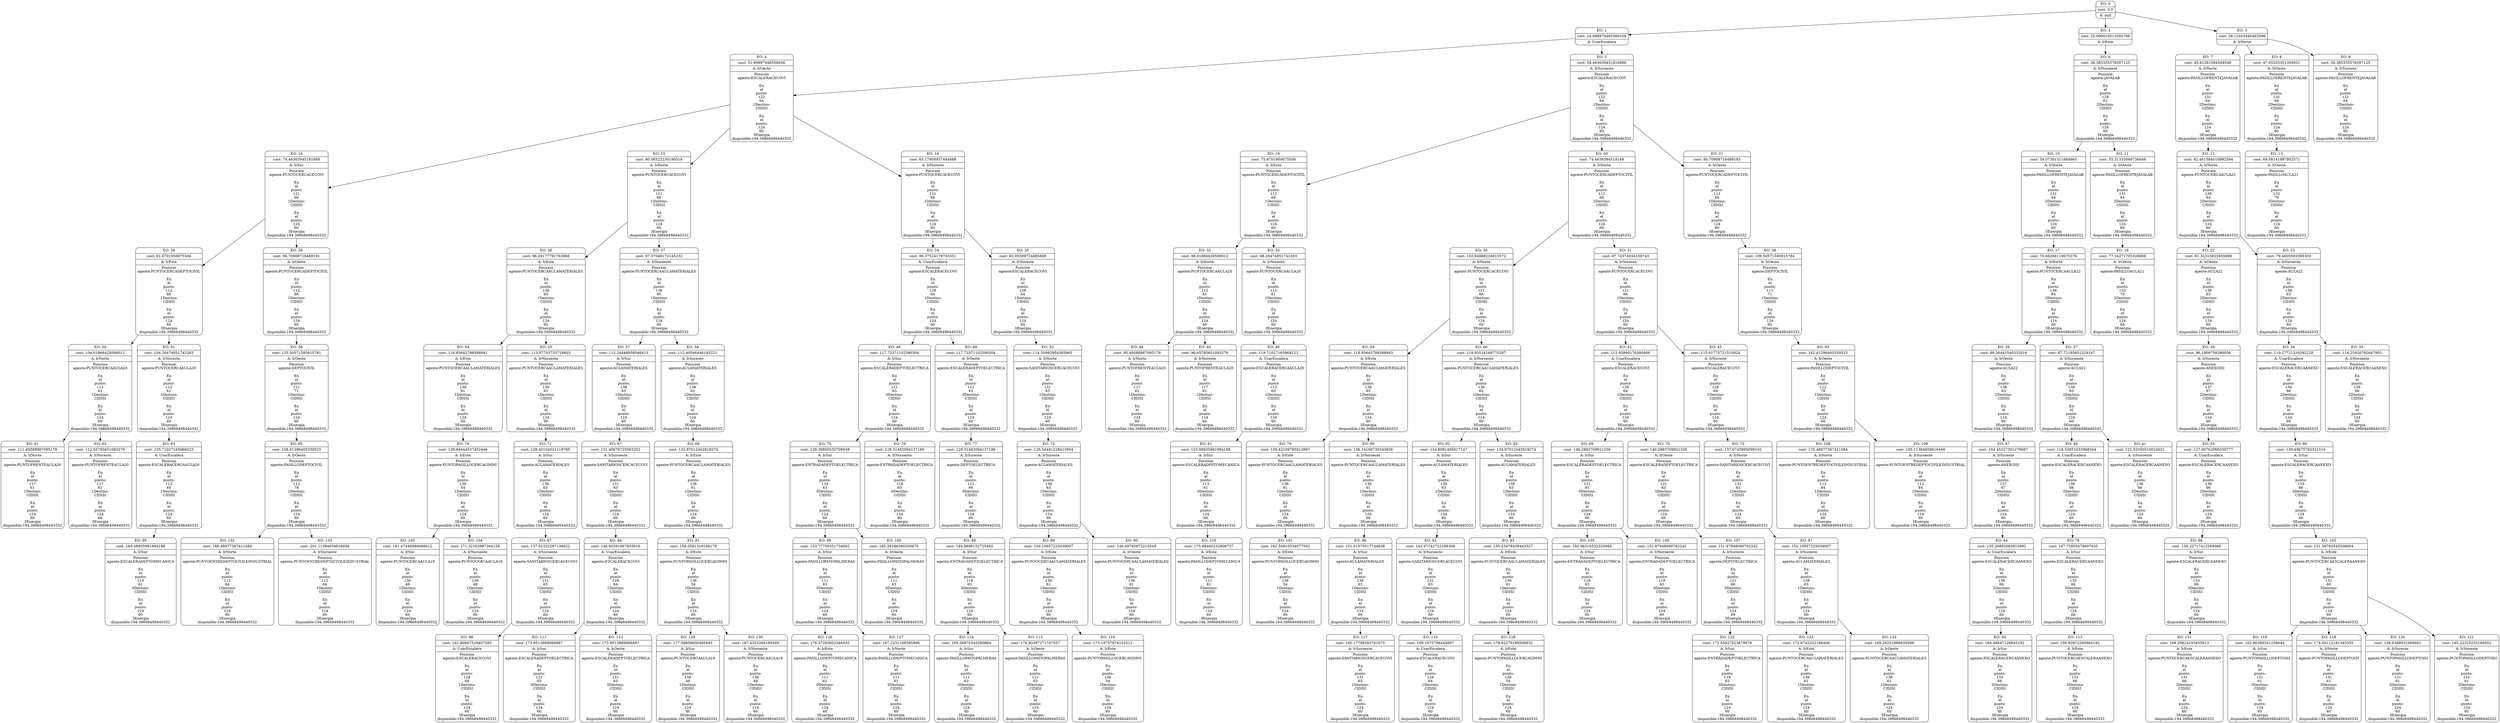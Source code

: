 digraph g {
node [shape = Mrecord];
nodo0[label="{EO: 0|cost: 0.0|A: null}"]
nodo1[label="{EO: 1|cost: 24.898979485566358|A: UsarEscalera}"]
nodo4[label="{EO: 4|cost: 51.89897948556636|A: IrOeste|Posicion\nagente:ESCALERACECOVI\n\nEn\nel\npunto:\n122\n64\n1
Destino:\nCIDISI\n\nEn\nel\npunto:\n124\n60\n3
Energia\ndisponible:194.39668498440332
}"]
nodo14[label="{EO: 14|cost: 74.46363945181689|A: IrSur|Posicion\nagente:PUNTOCERCACECOVI\n\nEn\nel\npunto:\n121\n66\n1
Destino:\nCIDISI\n\nEn\nel\npunto:\n124\n60\n3
Energia\ndisponible:194.39668498440332
}"]
nodo28[label="{EO: 28|cost: 91.6701950675506|A: IrEste|Posicion\nagente:PUNTOCERCADEPTOCIVIL\n\nEn\nel\npunto:\n112\n66\n1
Destino:\nCIDISI\n\nEn\nel\npunto:\n124\n60\n3
Energia\ndisponible:194.39668498440332
}"]
nodo50[label="{EO: 50|cost: 104.01866429590012|A: IrNorte|Posicion\nagente:PUNTOCERCAAULA20\n\nEn\nel\npunto:\n112\n61\n1
Destino:\nCIDISI\n\nEn\nel\npunto:\n124\n60\n3
Energia\ndisponible:194.39668498440332
}"]
nodo61[label="{EO: 61|cost: 111.49588987095179|A: IrNorte|Posicion\nagente:PUNTOFRENTEAULA20\n\nEn\nel\npunto:\n117\n61\n1
Destino:\nCIDISI\n\nEn\nel\npunto:\n124\n60\n3
Energia\ndisponible:194.39668498440332
}"]

nodo50 -> nodo61;
nodo62[label="{EO: 62|cost: 112.65785651083276|A: IrNoreste|Posicion\nagente:PUNTOFRENTEAULA20\n\nEn\nel\npunto:\n117\n61\n1
Destino:\nCIDISI\n\nEn\nel\npunto:\n124\n60\n3
Energia\ndisponible:194.39668498440332
}"]

nodo50 -> nodo62;

nodo28 -> nodo50;
nodo51[label="{EO: 51|cost: 104.26474851742263|A: IrNoreste|Posicion\nagente:PUNTOCERCAAULA20\n\nEn\nel\npunto:\n112\n61\n1
Destino:\nCIDISI\n\nEn\nel\npunto:\n124\n60\n3
Energia\ndisponible:194.39668498440332
}"]
nodo63[label="{EO: 63|cost: 135.71027165968223|A: UsarEscalera|Posicion\nagente:ESCALERACERCAAULA20\n\nEn\nel\npunto:\n113\n60\n1
Destino:\nCIDISI\n\nEn\nel\npunto:\n124\n60\n3
Energia\ndisponible:194.39668498440332
}"]
nodo95[label="{EO: 95|cost: 169.08935981994188|A: IrSur|Posicion\nagente:ESCALERADEPTOMECANICA\n\nEn\nel\npunto:\n113\n61\n0
Destino:\nCIDISI\n\nEn\nel\npunto:\n124\n60\n3
Energia\ndisponible:194.39668498440332
}"]

nodo63 -> nodo95;

nodo51 -> nodo63;

nodo28 -> nodo51;

nodo14 -> nodo28;
nodo29[label="{EO: 29|cost: 96.70908716489191|A: IrOeste|Posicion\nagente:PUNTOCERCADEPTOCIVIL\n\nEn\nel\npunto:\n112\n66\n1
Destino:\nCIDISI\n\nEn\nel\npunto:\n124\n60\n3
Energia\ndisponible:194.39668498440332
}"]
nodo56[label="{EO: 56|cost: 125.50571595915781|A: IrOeste|Posicion\nagente:DEPTOCIVIL\n\nEn\nel\npunto:\n111\n71\n1
Destino:\nCIDISI\n\nEn\nel\npunto:\n124\n60\n3
Energia\ndisponible:194.39668498440332
}"]
nodo85[label="{EO: 85|cost: 158.41296405330525|A: IrOeste|Posicion\nagente:PASILLODEPTOCIVIL\n\nEn\nel\npunto:\n112\n78\n1
Destino:\nCIDISI\n\nEn\nel\npunto:\n124\n60\n3
Energia\ndisponible:194.39668498440332
}"]
nodo132[label="{EO: 132|cost: 186.48977367411584|A: IrNorte|Posicion\nagente:PUNTOENTREDEPTOCIVILEINDUSTRIAL\n\nEn\nel\npunto:\n112\n84\n1
Destino:\nCIDISI\n\nEn\nel\npunto:\n124\n60\n3
Energia\ndisponible:194.39668498440332
}"]

nodo85 -> nodo132;
nodo133[label="{EO: 133|cost: 201.11384659616456|A: IrSuroeste|Posicion\nagente:PUNTOENTREDEPTOCIVILEINDUSTRIAL\n\nEn\nel\npunto:\n112\n84\n1
Destino:\nCIDISI\n\nEn\nel\npunto:\n124\n60\n3
Energia\ndisponible:194.39668498440332
}"]

nodo85 -> nodo133;

nodo56 -> nodo85;

nodo29 -> nodo56;

nodo14 -> nodo29;

nodo4 -> nodo14;
nodo15[label="{EO: 15|cost: 80.08522230190518|A: IrNorte|Posicion\nagente:PUNTOCERCACECOVI\n\nEn\nel\npunto:\n121\n66\n1
Destino:\nCIDISI\n\nEn\nel\npunto:\n124\n60\n3
Energia\ndisponible:194.39668498440332
}"]
nodo36[label="{EO: 36|cost: 96.29177791763888|A: IrEste|Posicion\nagente:PUNTOCERCAAULAMATERIALES\n\nEn\nel\npunto:\n136\n65\n1
Destino:\nCIDISI\n\nEn\nel\npunto:\n124\n60\n3
Energia\ndisponible:194.39668498440332
}"]
nodo54[label="{EO: 54|cost: 116.85643788388941|A: IrEste|Posicion\nagente:PUNTOCERCAAULAMATERIALES\n\nEn\nel\npunto:\n136\n61\n1
Destino:\nCIDISI\n\nEn\nel\npunto:\n124\n60\n3
Energia\ndisponible:194.39668498440332
}"]
nodo74[label="{EO: 74|cost: 139.94444537452446|A: IrEste|Posicion\nagente:PUNTOPASILLOCERCAGIMNI\n\nEn\nel\npunto:\n136\n54\n1
Destino:\nCIDISI\n\nEn\nel\npunto:\n124\n60\n3
Energia\ndisponible:194.39668498440332
}"]
nodo103[label="{EO: 103|cost: 161.47440946066612|A: IrSur|Posicion\nagente:PUNTOCERCAAULA19\n\nEn\nel\npunto:\n136\n48\n1
Destino:\nCIDISI\n\nEn\nel\npunto:\n124\n60\n3
Energia\ndisponible:194.39668498440332
}"]

nodo74 -> nodo103;
nodo104[label="{EO: 104|cost: 171.32163987264158|A: IrNoroeste|Posicion\nagente:PUNTOCERCAAULA19\n\nEn\nel\npunto:\n136\n48\n1
Destino:\nCIDISI\n\nEn\nel\npunto:\n124\n60\n3
Energia\ndisponible:194.39668498440332
}"]

nodo74 -> nodo104;

nodo54 -> nodo74;

nodo36 -> nodo54;
nodo55[label="{EO: 55|cost: 113.57703733718603|A: IrNoroeste|Posicion\nagente:PUNTOCERCAAULAMATERIALES\n\nEn\nel\npunto:\n136\n61\n1
Destino:\nCIDISI\n\nEn\nel\npunto:\n124\n60\n3
Energia\ndisponible:194.39668498440332
}"]
nodo71[label="{EO: 71|cost: 128.45104521119785|A: IrSur|Posicion\nagente:AULAMATERIALES\n\nEn\nel\npunto:\n138\n63\n1
Destino:\nCIDISI\n\nEn\nel\npunto:\n124\n60\n3
Energia\ndisponible:194.39668498440332
}"]
nodo87[label="{EO: 87|cost: 137.61332287136622|A: IrSuroeste|Posicion\nagente:SANITARIOSCERCACECOVI\n\nEn\nel\npunto:\n131\n63\n1
Destino:\nCIDISI\n\nEn\nel\npunto:\n124\n60\n3
Energia\ndisponible:194.39668498440332
}"]
nodo98[label="{EO: 98|cost: 162.80947529407285|A: UsarEscalera|Posicion\nagente:ESCALERACECOVI\n\nEn\nel\npunto:\n128\n64\n1
Destino:\nCIDISI\n\nEn\nel\npunto:\n124\n60\n3
Energia\ndisponible:194.39668498440332
}"]

nodo87 -> nodo98;

nodo71 -> nodo87;

nodo55 -> nodo71;

nodo36 -> nodo55;

nodo15 -> nodo36;
nodo37[label="{EO: 37|cost: 97.37048172145232|A: IrNoroeste|Posicion\nagente:PUNTOCERCAAULAMATERIALES\n\nEn\nel\npunto:\n136\n65\n1
Destino:\nCIDISI\n\nEn\nel\npunto:\n124\n60\n3
Energia\ndisponible:194.39668498440332
}"]
nodo57[label="{EO: 57|cost: 112.24448959546413|A: IrSur|Posicion\nagente:AULAMATERIALES\n\nEn\nel\npunto:\n138\n63\n1
Destino:\nCIDISI\n\nEn\nel\npunto:\n124\n60\n3
Energia\ndisponible:194.39668498440332
}"]
nodo67[label="{EO: 67|cost: 121.40676725563252|A: IrSuroeste|Posicion\nagente:SANITARIOSCERCACECOVI\n\nEn\nel\npunto:\n131\n63\n1
Destino:\nCIDISI\n\nEn\nel\npunto:\n124\n60\n3
Energia\ndisponible:194.39668498440332
}"]
nodo84[label="{EO: 84|cost: 146.60291967833916|A: UsarEscalera|Posicion\nagente:ESCALERACECOVI\n\nEn\nel\npunto:\n128\n64\n1
Destino:\nCIDISI\n\nEn\nel\npunto:\n124\n60\n3
Energia\ndisponible:194.39668498440332
}"]
nodo111[label="{EO: 111|cost: 173.9513889066887|A: IrSur|Posicion\nagente:ESCALERADEPTOELECTRICA\n\nEn\nel\npunto:\n121\n63\n0
Destino:\nCIDISI\n\nEn\nel\npunto:\n124\n60\n3
Energia\ndisponible:194.39668498440332
}"]

nodo84 -> nodo111;
nodo112[label="{EO: 112|cost: 173.9513889066887|A: IrOeste|Posicion\nagente:ESCALERADEPTOELECTRICA\n\nEn\nel\npunto:\n121\n63\n0
Destino:\nCIDISI\n\nEn\nel\npunto:\n124\n60\n3
Energia\ndisponible:194.39668498440332
}"]

nodo84 -> nodo112;

nodo67 -> nodo84;

nodo57 -> nodo67;

nodo37 -> nodo57;
nodo58[label="{EO: 58|cost: 112.40546446193221|A: IrSureste|Posicion\nagente:AULAMATERIALES\n\nEn\nel\npunto:\n138\n63\n1
Destino:\nCIDISI\n\nEn\nel\npunto:\n124\n60\n3
Energia\ndisponible:194.39668498440332
}"]
nodo68[label="{EO: 68|cost: 132.97012442818274|A: IrEste|Posicion\nagente:PUNTOCERCAAULAMATERIALES\n\nEn\nel\npunto:\n136\n61\n1
Destino:\nCIDISI\n\nEn\nel\npunto:\n124\n60\n3
Energia\ndisponible:194.39668498440332
}"]
nodo91[label="{EO: 91|cost: 156.0581319188178|A: IrEste|Posicion\nagente:PUNTOPASILLOCERCAGIMNI\n\nEn\nel\npunto:\n136\n54\n1
Destino:\nCIDISI\n\nEn\nel\npunto:\n124\n60\n3
Energia\ndisponible:194.39668498440332
}"]
nodo129[label="{EO: 129|cost: 177.58809600495945|A: IrSur|Posicion\nagente:PUNTOCERCAAULA19\n\nEn\nel\npunto:\n136\n48\n1
Destino:\nCIDISI\n\nEn\nel\npunto:\n124\n60\n3
Energia\ndisponible:194.39668498440332
}"]

nodo91 -> nodo129;
nodo130[label="{EO: 130|cost: 187.4353264169349|A: IrNoroeste|Posicion\nagente:PUNTOCERCAAULA19\n\nEn\nel\npunto:\n136\n48\n1
Destino:\nCIDISI\n\nEn\nel\npunto:\n124\n60\n3
Energia\ndisponible:194.39668498440332
}"]

nodo91 -> nodo130;

nodo68 -> nodo91;

nodo58 -> nodo68;

nodo37 -> nodo58;

nodo15 -> nodo37;

nodo4 -> nodo15;
nodo16[label="{EO: 16|cost: 65.17908937484688|A: IrNoreste|Posicion\nagente:PUNTOCERCACECOVI\n\nEn\nel\npunto:\n121\n66\n1
Destino:\nCIDISI\n\nEn\nel\npunto:\n124\n60\n3
Energia\ndisponible:194.39668498440332
}"]
nodo24[label="{EO: 24|cost: 90.37524179755351|A: UsarEscalera|Posicion\nagente:ESCALERACECOVI\n\nEn\nel\npunto:\n128\n64\n1
Destino:\nCIDISI\n\nEn\nel\npunto:\n124\n60\n3
Energia\ndisponible:194.39668498440332
}"]
nodo48[label="{EO: 48|cost: 117.72371102590304|A: IrSur|Posicion\nagente:ESCALERADEPTOELECTRICA\n\nEn\nel\npunto:\n121\n63\n0
Destino:\nCIDISI\n\nEn\nel\npunto:\n124\n60\n3
Energia\ndisponible:194.39668498440332
}"]
nodo75[label="{EO: 75|cost: 138.39850535708038|A: IrSur|Posicion\nagente:ENTRADADEPTOELECTRICA\n\nEn\nel\npunto:\n118\n63\n0
Destino:\nCIDISI\n\nEn\nel\npunto:\n124\n60\n3
Energia\ndisponible:194.39668498440332
}"]
nodo99[label="{EO: 99|cost: 153.77759351734002|A: IrSur|Posicion\nagente:PASILLOPATIOPALMERAS\n\nEn\nel\npunto:\n111\n63\n0
Destino:\nCIDISI\n\nEn\nel\npunto:\n124\n60\n3
Energia\ndisponible:194.39668498440332
}"]
nodo126[label="{EO: 126|cost: 176.37283602546552|A: IrEste|Posicion\nagente:PASILLODEPTOMECANICA\n\nEn\nel\npunto:\n111\n61\n0
Destino:\nCIDISI\n\nEn\nel\npunto:\n124\n60\n3
Energia\ndisponible:194.39668498440332
}"]

nodo99 -> nodo126;
nodo127[label="{EO: 127|cost: 167.2231166595996|A: IrNorte|Posicion\nagente:PASILLODEPTOMECANICA\n\nEn\nel\npunto:\n111\n61\n0
Destino:\nCIDISI\n\nEn\nel\npunto:\n124\n60\n3
Energia\ndisponible:194.39668498440332
}"]

nodo99 -> nodo127;

nodo75 -> nodo99;
nodo100[label="{EO: 100|cost: 165.34286380200675|A: IrOeste|Posicion\nagente:PASILLOPATIOPALMERAS\n\nEn\nel\npunto:\n111\n63\n0
Destino:\nCIDISI\n\nEn\nel\npunto:\n124\n60\n3
Energia\ndisponible:194.39668498440332
}"]

nodo75 -> nodo100;

nodo48 -> nodo75;
nodo76[label="{EO: 76|cost: 129.31482094137186|A: IrNoroeste|Posicion\nagente:ENTRADADEPTOELECTRICA\n\nEn\nel\npunto:\n118\n63\n0
Destino:\nCIDISI\n\nEn\nel\npunto:\n124\n60\n3
Energia\ndisponible:194.39668498440332
}"]

nodo48 -> nodo76;

nodo24 -> nodo48;
nodo49[label="{EO: 49|cost: 117.72371102590304|A: IrOeste|Posicion\nagente:ESCALERADEPTOELECTRICA\n\nEn\nel\npunto:\n121\n63\n0
Destino:\nCIDISI\n\nEn\nel\npunto:\n124\n60\n3
Energia\ndisponible:194.39668498440332
}"]
nodo77[label="{EO: 77|cost: 129.31482094137186|A: IrSureste|Posicion\nagente:DEPTOELECTRICA\n\nEn\nel\npunto:\n121\n66\n0
Destino:\nCIDISI\n\nEn\nel\npunto:\n124\n60\n3
Energia\ndisponible:194.39668498440332
}"]
nodo88[label="{EO: 88|cost: 149.9896152725492|A: IrSur|Posicion\nagente:ENTRADADEPTOELECTRICA\n\nEn\nel\npunto:\n118\n63\n0
Destino:\nCIDISI\n\nEn\nel\npunto:\n124\n60\n3
Energia\ndisponible:194.39668498440332
}"]
nodo114[label="{EO: 114|cost: 165.36870343280884|A: IrSur|Posicion\nagente:PASILLOPATIOPALMERAS\n\nEn\nel\npunto:\n111\n63\n0
Destino:\nCIDISI\n\nEn\nel\npunto:\n124\n60\n3
Energia\ndisponible:194.39668498440332
}"]

nodo88 -> nodo114;
nodo115[label="{EO: 115|cost: 176.93397371747557|A: IrOeste|Posicion\nagente:PASILLOPATIOPALMERAS\n\nEn\nel\npunto:\n111\n63\n0
Destino:\nCIDISI\n\nEn\nel\npunto:\n124\n60\n3
Energia\ndisponible:194.39668498440332
}"]

nodo88 -> nodo115;

nodo77 -> nodo88;

nodo49 -> nodo77;

nodo24 -> nodo49;

nodo16 -> nodo24;
nodo25[label="{EO: 25|cost: 93.05309724885869|A: IrNoreste|Posicion\nagente:ESCALERACECOVI\n\nEn\nel\npunto:\n128\n64\n1
Destino:\nCIDISI\n\nEn\nel\npunto:\n124\n60\n3
Energia\ndisponible:194.39668498440332
}"]
nodo52[label="{EO: 52|cost: 114.50992954365965|A: IrNorte|Posicion\nagente:SANITARIOSCERCACECOVI\n\nEn\nel\npunto:\n131\n63\n1
Destino:\nCIDISI\n\nEn\nel\npunto:\n124\n60\n3
Energia\ndisponible:194.39668498440332
}"]
nodo72[label="{EO: 72|cost: 129.54491228413954|A: IrSureste|Posicion\nagente:AULAMATERIALES\n\nEn\nel\npunto:\n138\n63\n1
Destino:\nCIDISI\n\nEn\nel\npunto:\n124\n60\n3
Energia\ndisponible:194.39668498440332
}"]
nodo89[label="{EO: 89|cost: 150.10957225039007|A: IrEste|Posicion\nagente:PUNTOCERCAAULAMATERIALES\n\nEn\nel\npunto:\n136\n61\n1
Destino:\nCIDISI\n\nEn\nel\npunto:\n124\n60\n3
Energia\ndisponible:194.39668498440332
}"]
nodo116[label="{EO: 116|cost: 173.19757974102512|A: IrEste|Posicion\nagente:PUNTOPASILLOCERCAGIMNI\n\nEn\nel\npunto:\n136\n54\n1
Destino:\nCIDISI\n\nEn\nel\npunto:\n124\n60\n3
Energia\ndisponible:194.39668498440332
}"]

nodo89 -> nodo116;

nodo72 -> nodo89;
nodo90[label="{EO: 90|cost: 146.69785872210545|A: IrOeste|Posicion\nagente:PUNTOCERCAAULAMATERIALES\n\nEn\nel\npunto:\n136\n61\n1
Destino:\nCIDISI\n\nEn\nel\npunto:\n124\n60\n3
Energia\ndisponible:194.39668498440332
}"]

nodo72 -> nodo90;

nodo52 -> nodo72;

nodo25 -> nodo52;

nodo16 -> nodo25;

nodo4 -> nodo16;

nodo1 -> nodo4;
nodo5[label="{EO: 5|cost: 58.463639451816896|A: IrSuroeste|Posicion\nagente:ESCALERACECOVI\n\nEn\nel\npunto:\n122\n64\n1
Destino:\nCIDISI\n\nEn\nel\npunto:\n124\n60\n3
Energia\ndisponible:194.39668498440332
}"]
nodo19[label="{EO: 19|cost: 75.6701950675506|A: IrEste|Posicion\nagente:PUNTOCERCADEPTOCIVIL\n\nEn\nel\npunto:\n112\n66\n1
Destino:\nCIDISI\n\nEn\nel\npunto:\n124\n60\n3
Energia\ndisponible:194.39668498440332
}"]
nodo32[label="{EO: 32|cost: 88.01866429590012|A: IrNorte|Posicion\nagente:PUNTOCERCAAULA20\n\nEn\nel\npunto:\n112\n61\n1
Destino:\nCIDISI\n\nEn\nel\npunto:\n124\n60\n3
Energia\ndisponible:194.39668498440332
}"]
nodo44[label="{EO: 44|cost: 95.49588987095179|A: IrNorte|Posicion\nagente:PUNTOFRENTEAULA20\n\nEn\nel\npunto:\n117\n61\n1
Destino:\nCIDISI\n\nEn\nel\npunto:\n124\n60\n3
Energia\ndisponible:194.39668498440332
}"]

nodo32 -> nodo44;
nodo45[label="{EO: 45|cost: 96.65785651083276|A: IrNoreste|Posicion\nagente:PUNTOFRENTEAULA20\n\nEn\nel\npunto:\n117\n61\n1
Destino:\nCIDISI\n\nEn\nel\npunto:\n124\n60\n3
Energia\ndisponible:194.39668498440332
}"]

nodo32 -> nodo45;

nodo19 -> nodo32;
nodo33[label="{EO: 33|cost: 88.26474851742263|A: IrNoreste|Posicion\nagente:PUNTOCERCAAULA20\n\nEn\nel\npunto:\n112\n61\n1
Destino:\nCIDISI\n\nEn\nel\npunto:\n124\n60\n3
Energia\ndisponible:194.39668498440332
}"]
nodo46[label="{EO: 46|cost: 119.71027165968223|A: UsarEscalera|Posicion\nagente:ESCALERACERCAAULA20\n\nEn\nel\npunto:\n113\n60\n1
Destino:\nCIDISI\n\nEn\nel\npunto:\n124\n60\n3
Energia\ndisponible:194.39668498440332
}"]
nodo81[label="{EO: 81|cost: 153.08935981994188|A: IrSur|Posicion\nagente:ESCALERADEPTOMECANICA\n\nEn\nel\npunto:\n113\n61\n0
Destino:\nCIDISI\n\nEn\nel\npunto:\n124\n60\n3
Energia\ndisponible:194.39668498440332
}"]
nodo125[label="{EO: 125|cost: 175.68460232806737|A: IrEste|Posicion\nagente:PASILLODEPTOMECANICA\n\nEn\nel\npunto:\n111\n61\n0
Destino:\nCIDISI\n\nEn\nel\npunto:\n124\n60\n3
Energia\ndisponible:194.39668498440332
}"]

nodo81 -> nodo125;

nodo46 -> nodo81;

nodo33 -> nodo46;

nodo19 -> nodo33;

nodo5 -> nodo19;
nodo20[label="{EO: 20|cost: 74.4636394518169|A: IrNorte|Posicion\nagente:PUNTOCERCADEPTOCIVIL\n\nEn\nel\npunto:\n112\n66\n1
Destino:\nCIDISI\n\nEn\nel\npunto:\n124\n60\n3
Energia\ndisponible:194.39668498440332
}"]
nodo30[label="{EO: 30|cost: 102.64988226815572|A: IrNorte|Posicion\nagente:PUNTOCERCACECOVI\n\nEn\nel\npunto:\n121\n66\n1
Destino:\nCIDISI\n\nEn\nel\npunto:\n124\n60\n3
Energia\ndisponible:194.39668498440332
}"]
nodo59[label="{EO: 59|cost: 118.85643788388943|A: IrEste|Posicion\nagente:PUNTOCERCAAULAMATERIALES\n\nEn\nel\npunto:\n136\n65\n1
Destino:\nCIDISI\n\nEn\nel\npunto:\n124\n60\n3
Energia\ndisponible:194.39668498440332
}"]
nodo79[label="{EO: 79|cost: 139.42109785013997|A: IrEste|Posicion\nagente:PUNTOCERCAAULAMATERIALES\n\nEn\nel\npunto:\n136\n61\n1
Destino:\nCIDISI\n\nEn\nel\npunto:\n124\n60\n3
Energia\ndisponible:194.39668498440332
}"]
nodo101[label="{EO: 101|cost: 162.50910534077502|A: IrEste|Posicion\nagente:PUNTOPASILLOCERCAGIMNI\n\nEn\nel\npunto:\n136\n54\n1
Destino:\nCIDISI\n\nEn\nel\npunto:\n124\n60\n3
Energia\ndisponible:194.39668498440332
}"]

nodo79 -> nodo101;

nodo59 -> nodo79;
nodo80[label="{EO: 80|cost: 136.14169730343656|A: IrNoroeste|Posicion\nagente:PUNTOCERCAAULAMATERIALES\n\nEn\nel\npunto:\n136\n61\n1
Destino:\nCIDISI\n\nEn\nel\npunto:\n124\n60\n3
Energia\ndisponible:194.39668498440332
}"]
nodo96[label="{EO: 96|cost: 151.01570517744838|A: IrSur|Posicion\nagente:AULAMATERIALES\n\nEn\nel\npunto:\n138\n63\n1
Destino:\nCIDISI\n\nEn\nel\npunto:\n124\n60\n3
Energia\ndisponible:194.39668498440332
}"]
nodo117[label="{EO: 117|cost: 160.17798283761675|A: IrSuroeste|Posicion\nagente:SANITARIOSCERCACECOVI\n\nEn\nel\npunto:\n131\n63\n1
Destino:\nCIDISI\n\nEn\nel\npunto:\n124\n60\n3
Energia\ndisponible:194.39668498440332
}"]

nodo96 -> nodo117;

nodo80 -> nodo96;

nodo59 -> nodo80;

nodo30 -> nodo59;
nodo60[label="{EO: 60|cost: 119.93514168770287|A: IrNoroeste|Posicion\nagente:PUNTOCERCAAULAMATERIALES\n\nEn\nel\npunto:\n136\n65\n1
Destino:\nCIDISI\n\nEn\nel\npunto:\n124\n60\n3
Energia\ndisponible:194.39668498440332
}"]
nodo82[label="{EO: 82|cost: 134.8091495617147|A: IrSur|Posicion\nagente:AULAMATERIALES\n\nEn\nel\npunto:\n138\n63\n1
Destino:\nCIDISI\n\nEn\nel\npunto:\n124\n60\n3
Energia\ndisponible:194.39668498440332
}"]
nodo92[label="{EO: 92|cost: 143.97142722188306|A: IrSuroeste|Posicion\nagente:SANITARIOSCERCACECOVI\n\nEn\nel\npunto:\n131\n63\n1
Destino:\nCIDISI\n\nEn\nel\npunto:\n124\n60\n3
Energia\ndisponible:194.39668498440332
}"]
nodo110[label="{EO: 110|cost: 169.1675796445897|A: UsarEscalera|Posicion\nagente:ESCALERACECOVI\n\nEn\nel\npunto:\n128\n64\n1
Destino:\nCIDISI\n\nEn\nel\npunto:\n124\n60\n3
Energia\ndisponible:194.39668498440332
}"]

nodo92 -> nodo110;

nodo82 -> nodo92;

nodo60 -> nodo82;
nodo83[label="{EO: 83|cost: 134.97012442818274|A: IrSureste|Posicion\nagente:AULAMATERIALES\n\nEn\nel\npunto:\n138\n63\n1
Destino:\nCIDISI\n\nEn\nel\npunto:\n124\n60\n3
Energia\ndisponible:194.39668498440332
}"]
nodo93[label="{EO: 93|cost: 155.53478439443327|A: IrEste|Posicion\nagente:PUNTOCERCAAULAMATERIALES\n\nEn\nel\npunto:\n136\n61\n1
Destino:\nCIDISI\n\nEn\nel\npunto:\n124\n60\n3
Energia\ndisponible:194.39668498440332
}"]
nodo128[label="{EO: 128|cost: 178.62279188506832|A: IrEste|Posicion\nagente:PUNTOPASILLOCERCAGIMNI\n\nEn\nel\npunto:\n136\n54\n1
Destino:\nCIDISI\n\nEn\nel\npunto:\n124\n60\n3
Energia\ndisponible:194.39668498440332
}"]

nodo93 -> nodo128;

nodo83 -> nodo93;

nodo60 -> nodo83;

nodo30 -> nodo60;

nodo20 -> nodo30;
nodo31[label="{EO: 31|cost: 87.74374934109743|A: IrNoreste|Posicion\nagente:PUNTOCERCACECOVI\n\nEn\nel\npunto:\n121\n66\n1
Destino:\nCIDISI\n\nEn\nel\npunto:\n124\n60\n3
Energia\ndisponible:194.39668498440332
}"]
nodo42[label="{EO: 42|cost: 112.93990176380406|A: UsarEscalera|Posicion\nagente:ESCALERACECOVI\n\nEn\nel\npunto:\n128\n64\n1
Destino:\nCIDISI\n\nEn\nel\npunto:\n124\n60\n3
Energia\ndisponible:194.39668498440332
}"]
nodo69[label="{EO: 69|cost: 140.2883709921536|A: IrSur|Posicion\nagente:ESCALERADEPTOELECTRICA\n\nEn\nel\npunto:\n121\n63\n0
Destino:\nCIDISI\n\nEn\nel\npunto:\n124\n60\n3
Energia\ndisponible:194.39668498440332
}"]
nodo105[label="{EO: 105|cost: 160.96316532333094|A: IrSur|Posicion\nagente:ENTRADADEPTOELECTRICA\n\nEn\nel\npunto:\n118\n63\n0
Destino:\nCIDISI\n\nEn\nel\npunto:\n124\n60\n3
Energia\ndisponible:194.39668498440332
}"]

nodo69 -> nodo105;
nodo106[label="{EO: 106|cost: 151.87948090762242|A: IrNoroeste|Posicion\nagente:ENTRADADEPTOELECTRICA\n\nEn\nel\npunto:\n118\n63\n0
Destino:\nCIDISI\n\nEn\nel\npunto:\n124\n60\n3
Energia\ndisponible:194.39668498440332
}"]

nodo69 -> nodo106;

nodo42 -> nodo69;
nodo70[label="{EO: 70|cost: 140.2883709921536|A: IrOeste|Posicion\nagente:ESCALERADEPTOELECTRICA\n\nEn\nel\npunto:\n121\n63\n0
Destino:\nCIDISI\n\nEn\nel\npunto:\n124\n60\n3
Energia\ndisponible:194.39668498440332
}"]
nodo107[label="{EO: 107|cost: 151.87948090762242|A: IrSureste|Posicion\nagente:DEPTOELECTRICA\n\nEn\nel\npunto:\n121\n66\n0
Destino:\nCIDISI\n\nEn\nel\npunto:\n124\n60\n3
Energia\ndisponible:194.39668498440332
}"]
nodo122[label="{EO: 122|cost: 172.55427523879976|A: IrSur|Posicion\nagente:ENTRADADEPTOELECTRICA\n\nEn\nel\npunto:\n118\n63\n0
Destino:\nCIDISI\n\nEn\nel\npunto:\n124\n60\n3
Energia\ndisponible:194.39668498440332
}"]

nodo107 -> nodo122;

nodo70 -> nodo107;

nodo42 -> nodo70;

nodo31 -> nodo42;
nodo43[label="{EO: 43|cost: 115.61775721510924|A: IrNoreste|Posicion\nagente:ESCALERACECOVI\n\nEn\nel\npunto:\n128\n64\n1
Destino:\nCIDISI\n\nEn\nel\npunto:\n124\n60\n3
Energia\ndisponible:194.39668498440332
}"]
nodo73[label="{EO: 73|cost: 137.0745895099102|A: IrNorte|Posicion\nagente:SANITARIOSCERCACECOVI\n\nEn\nel\npunto:\n131\n63\n1
Destino:\nCIDISI\n\nEn\nel\npunto:\n124\n60\n3
Energia\ndisponible:194.39668498440332
}"]
nodo97[label="{EO: 97|cost: 152.10957225039007|A: IrSureste|Posicion\nagente:AULAMATERIALES\n\nEn\nel\npunto:\n138\n63\n1
Destino:\nCIDISI\n\nEn\nel\npunto:\n124\n60\n3
Energia\ndisponible:194.39668498440332
}"]
nodo123[label="{EO: 123|cost: 172.6742322166406|A: IrEste|Posicion\nagente:PUNTOCERCAAULAMATERIALES\n\nEn\nel\npunto:\n136\n61\n1
Destino:\nCIDISI\n\nEn\nel\npunto:\n124\n60\n3
Energia\ndisponible:194.39668498440332
}"]

nodo97 -> nodo123;
nodo124[label="{EO: 124|cost: 169.26251868835598|A: IrOeste|Posicion\nagente:PUNTOCERCAAULAMATERIALES\n\nEn\nel\npunto:\n136\n61\n1
Destino:\nCIDISI\n\nEn\nel\npunto:\n124\n60\n3
Energia\ndisponible:194.39668498440332
}"]

nodo97 -> nodo124;

nodo73 -> nodo97;

nodo43 -> nodo73;

nodo31 -> nodo43;

nodo20 -> nodo31;

nodo5 -> nodo20;
nodo21[label="{EO: 21|cost: 80.70908716489193|A: IrOeste|Posicion\nagente:PUNTOCERCADEPTOCIVIL\n\nEn\nel\npunto:\n112\n66\n1
Destino:\nCIDISI\n\nEn\nel\npunto:\n124\n60\n3
Energia\ndisponible:194.39668498440332
}"]
nodo38[label="{EO: 38|cost: 109.50571595915784|A: IrOeste|Posicion\nagente:DEPTOCIVIL\n\nEn\nel\npunto:\n111\n71\n1
Destino:\nCIDISI\n\nEn\nel\npunto:\n124\n60\n3
Energia\ndisponible:194.39668498440332
}"]
nodo65[label="{EO: 65|cost: 142.41296405330525|A: IrOeste|Posicion\nagente:PASILLODEPTOCIVIL\n\nEn\nel\npunto:\n112\n78\n1
Destino:\nCIDISI\n\nEn\nel\npunto:\n124\n60\n3
Energia\ndisponible:194.39668498440332
}"]
nodo108[label="{EO: 108|cost: 170.48977367411584|A: IrNorte|Posicion\nagente:PUNTOENTREDEPTOCIVILEINDUSTRIAL\n\nEn\nel\npunto:\n112\n84\n1
Destino:\nCIDISI\n\nEn\nel\npunto:\n124\n60\n3
Energia\ndisponible:194.39668498440332
}"]

nodo65 -> nodo108;
nodo109[label="{EO: 109|cost: 185.11384659616456|A: IrSuroeste|Posicion\nagente:PUNTOENTREDEPTOCIVILEINDUSTRIAL\n\nEn\nel\npunto:\n112\n84\n1
Destino:\nCIDISI\n\nEn\nel\npunto:\n124\n60\n3
Energia\ndisponible:194.39668498440332
}"]

nodo65 -> nodo109;

nodo38 -> nodo65;

nodo21 -> nodo38;

nodo5 -> nodo21;

nodo1 -> nodo5;

nodo0 -> nodo1;
nodo2[label="{EO: 2|cost: 25.099019513592786|A: IrEste}"]
nodo6[label="{EO: 6|cost: 36.385335578397125|A: IrNoroeste|Posicion\nagente:JAVALAB\n\nEn\nel\npunto:\n128\n63\n2
Destino:\nCIDISI\n\nEn\nel\npunto:\n124\n60\n3
Energia\ndisponible:194.39668498440332
}"]
nodo10[label="{EO: 10|cost: 54.07391311884665|A: IrNorte|Posicion\nagente:PASILLOFRENTEJAVALAB\n\nEn\nel\npunto:\n131\n64\n2
Destino:\nCIDISI\n\nEn\nel\npunto:\n124\n60\n3
Energia\ndisponible:194.39668498440332
}"]
nodo17[label="{EO: 17|cost: 70.66268119075376|A: IrNorte|Posicion\nagente:PUNTOCERCAAULA22\n\nEn\nel\npunto:\n136\n64\n2
Destino:\nCIDISI\n\nEn\nel\npunto:\n124\n60\n3
Energia\ndisponible:194.39668498440332
}"]
nodo26[label="{EO: 26|cost: 89.58443540332016|A: IrOeste|Posicion\nagente:AULA22\n\nEn\nel\npunto:\n138\n63\n2
Destino:\nCIDISI\n\nEn\nel\npunto:\n124\n60\n3
Energia\ndisponible:194.39668498440332
}"]
nodo47[label="{EO: 47|cost: 104.45227301276697|A: IrSureste|Posicion\nagente:ANEXOISI\n\nEn\nel\npunto:\n137\n67\n2
Destino:\nCIDISI\n\nEn\nel\npunto:\n124\n60\n3
Energia\ndisponible:194.39668498440332
}"]
nodo64[label="{EO: 64|cost: 135.26892683915892|A: UsarEscalera|Posicion\nagente:ESCALERACERCAANEXO\n\nEn\nel\npunto:\n136\n66\n2
Destino:\nCIDISI\n\nEn\nel\npunto:\n124\n60\n3
Energia\ndisponible:194.39668498440332
}"]
nodo94[label="{EO: 94|cost: 164.48847129645182|A: IrSur|Posicion\nagente:ESCALERACERCAANEXO\n\nEn\nel\npunto:\n133\n66\n3
Destino:\nCIDISI\n\nEn\nel\npunto:\n124\n60\n3
Energia\ndisponible:194.39668498440332
}"]

nodo64 -> nodo94;

nodo47 -> nodo64;

nodo26 -> nodo47;

nodo17 -> nodo26;
nodo27[label="{EO: 27|cost: 87.72185651329147|A: IrSuroeste|Posicion\nagente:AULA22\n\nEn\nel\npunto:\n138\n63\n2
Destino:\nCIDISI\n\nEn\nel\npunto:\n124\n60\n3
Energia\ndisponible:194.39668498440332
}"]
nodo40[label="{EO: 40|cost: 118.53851033968344|A: UsarEscalera|Posicion\nagente:ESCALERACERCAANEXO\n\nEn\nel\npunto:\n136\n66\n2
Destino:\nCIDISI\n\nEn\nel\npunto:\n124\n60\n3
Energia\ndisponible:194.39668498440332
}"]
nodo78[label="{EO: 78|cost: 147.75805479697635|A: IrSur|Posicion\nagente:ESCALERACERCAANEXO\n\nEn\nel\npunto:\n133\n66\n3
Destino:\nCIDISI\n\nEn\nel\npunto:\n124\n60\n3
Energia\ndisponible:194.39668498440332
}"]
nodo113[label="{EO: 113|cost: 159.82912260884183|A: IrEste|Posicion\nagente:PUNTOCERCAESCALERAANEXO\n\nEn\nel\npunto:\n131\n66\n3
Destino:\nCIDISI\n\nEn\nel\npunto:\n124\n60\n3
Energia\ndisponible:194.39668498440332
}"]

nodo78 -> nodo113;

nodo40 -> nodo78;

nodo27 -> nodo40;
nodo41[label="{EO: 41|cost: 122.52050510024021|A: IrNoroeste|Posicion\nagente:ESCALERACERCAANEXO\n\nEn\nel\npunto:\n136\n66\n2
Destino:\nCIDISI\n\nEn\nel\npunto:\n124\n60\n3
Energia\ndisponible:194.39668498440332
}"]

nodo27 -> nodo41;

nodo17 -> nodo27;

nodo10 -> nodo17;

nodo6 -> nodo10;
nodo11[label="{EO: 11|cost: 55.31333068736048|A: IrOeste|Posicion\nagente:PASILLOFRENTEJAVALAB\n\nEn\nel\npunto:\n131\n64\n2
Destino:\nCIDISI\n\nEn\nel\npunto:\n124\n60\n3
Energia\ndisponible:194.39668498440332
}"]
nodo18[label="{EO: 18|cost: 77.34271705328688|A: IrOeste|Posicion\nagente:PASILLOAULA21\n\nEn\nel\npunto:\n132\n70\n2
Destino:\nCIDISI\n\nEn\nel\npunto:\n124\n60\n3
Energia\ndisponible:194.39668498440332
}"]

nodo11 -> nodo18;

nodo6 -> nodo11;

nodo2 -> nodo6;

nodo0 -> nodo2;
nodo3[label="{EO: 3|cost: 28.12403840463596|A: IrNorte}"]
nodo7[label="{EO: 7|cost: 45.81261594508548|A: IrNorte|Posicion\nagente:PASILLOFRENTEJAVALAB\n\nEn\nel\npunto:\n131\n64\n2
Destino:\nCIDISI\n\nEn\nel\npunto:\n124\n60\n3
Energia\ndisponible:194.39668498440332
}"]
nodo12[label="{EO: 12|cost: 62.401384016992594|A: IrNorte|Posicion\nagente:PUNTOCERCAAULA22\n\nEn\nel\npunto:\n136\n64\n2
Destino:\nCIDISI\n\nEn\nel\npunto:\n124\n60\n3
Energia\ndisponible:194.39668498440332
}"]
nodo22[label="{EO: 22|cost: 81.32313822955899|A: IrOeste|Posicion\nagente:AULA22\n\nEn\nel\npunto:\n138\n63\n2
Destino:\nCIDISI\n\nEn\nel\npunto:\n124\n60\n3
Energia\ndisponible:194.39668498440332
}"]
nodo39[label="{EO: 39|cost: 96.1909758390058|A: IrSureste|Posicion\nagente:ANEXOISI\n\nEn\nel\npunto:\n137\n67\n2
Destino:\nCIDISI\n\nEn\nel\npunto:\n124\n60\n3
Energia\ndisponible:194.39668498440332
}"]
nodo53[label="{EO: 53|cost: 127.00762966539777|A: UsarEscalera|Posicion\nagente:ESCALERACERCAANEXO\n\nEn\nel\npunto:\n136\n66\n2
Destino:\nCIDISI\n\nEn\nel\npunto:\n124\n60\n3
Energia\ndisponible:194.39668498440332
}"]
nodo86[label="{EO: 86|cost: 156.22717412269066|A: IrSur|Posicion\nagente:ESCALERACERCAANEXO\n\nEn\nel\npunto:\n133\n66\n3
Destino:\nCIDISI\n\nEn\nel\npunto:\n124\n60\n3
Energia\ndisponible:194.39668498440332
}"]
nodo131[label="{EO: 131|cost: 168.29824193455613|A: IrEste|Posicion\nagente:PUNTOCERCAESCALERAANEXO\n\nEn\nel\npunto:\n131\n66\n3
Destino:\nCIDISI\n\nEn\nel\npunto:\n124\n60\n3
Energia\ndisponible:194.39668498440332
}"]

nodo86 -> nodo131;

nodo53 -> nodo86;

nodo39 -> nodo53;

nodo22 -> nodo39;

nodo12 -> nodo22;
nodo23[label="{EO: 23|cost: 79.4605593395303|A: IrSuroeste|Posicion\nagente:AULA22\n\nEn\nel\npunto:\n138\n63\n2
Destino:\nCIDISI\n\nEn\nel\npunto:\n124\n60\n3
Energia\ndisponible:194.39668498440332
}"]
nodo34[label="{EO: 34|cost: 110.27721316592228|A: UsarEscalera|Posicion\nagente:ESCALERACERCAANEXO\n\nEn\nel\npunto:\n136\n66\n2
Destino:\nCIDISI\n\nEn\nel\npunto:\n124\n60\n3
Energia\ndisponible:194.39668498440332
}"]
nodo66[label="{EO: 66|cost: 139.49675762321516|A: IrSur|Posicion\nagente:ESCALERACERCAANEXO\n\nEn\nel\npunto:\n133\n66\n3
Destino:\nCIDISI\n\nEn\nel\npunto:\n124\n60\n3
Energia\ndisponible:194.39668498440332
}"]
nodo102[label="{EO: 102|cost: 151.56782543508064|A: IrEste|Posicion\nagente:PUNTOCERCAESCALERAANEXO\n\nEn\nel\npunto:\n131\n66\n3
Destino:\nCIDISI\n\nEn\nel\npunto:\n124\n60\n3
Energia\ndisponible:194.39668498440332
}"]
nodo118[label="{EO: 118|cost: 162.80389341258044|A: IrSur|Posicion\nagente:PUNTOPASILLODEPTOISI\n\nEn\nel\npunto:\n131\n61\n3
Destino:\nCIDISI\n\nEn\nel\npunto:\n124\n60\n3
Energia\ndisponible:194.39668498440332
}"]

nodo102 -> nodo118;
nodo119[label="{EO: 119|cost: 174.60112181345355|A: IrNorte|Posicion\nagente:PUNTOPASILLODEPTOISI\n\nEn\nel\npunto:\n131\n61\n3
Destino:\nCIDISI\n\nEn\nel\npunto:\n124\n60\n3
Energia\ndisponible:194.39668498440332
}"]

nodo102 -> nodo119;
nodo120[label="{EO: 120|cost: 158.6388932469461|A: IrSureste|Posicion\nagente:PUNTOPASILLODEPTOISI\n\nEn\nel\npunto:\n131\n61\n3
Destino:\nCIDISI\n\nEn\nel\npunto:\n124\n60\n3
Energia\ndisponible:194.39668498440332
}"]

nodo102 -> nodo120;
nodo121[label="{EO: 121|cost: 165.22325233166552|A: IrNoreste|Posicion\nagente:PUNTOPASILLODEPTOISI\n\nEn\nel\npunto:\n131\n61\n3
Destino:\nCIDISI\n\nEn\nel\npunto:\n124\n60\n3
Energia\ndisponible:194.39668498440332
}"]

nodo102 -> nodo121;

nodo66 -> nodo102;

nodo34 -> nodo66;

nodo23 -> nodo34;
nodo35[label="{EO: 35|cost: 114.25920792647905|A: IrNoroeste|Posicion\nagente:ESCALERACERCAANEXO\n\nEn\nel\npunto:\n136\n66\n2
Destino:\nCIDISI\n\nEn\nel\npunto:\n124\n60\n3
Energia\ndisponible:194.39668498440332
}"]

nodo23 -> nodo35;

nodo12 -> nodo23;

nodo7 -> nodo12;

nodo3 -> nodo7;
nodo8[label="{EO: 8|cost: 47.05203351359931|A: IrOeste|Posicion\nagente:PASILLOFRENTEJAVALAB\n\nEn\nel\npunto:\n131\n64\n2
Destino:\nCIDISI\n\nEn\nel\npunto:\n124\n60\n3
Energia\ndisponible:194.39668498440332
}"]
nodo13[label="{EO: 13|cost: 69.08141987952571|A: IrOeste|Posicion\nagente:PASILLOAULA21\n\nEn\nel\npunto:\n132\n70\n2
Destino:\nCIDISI\n\nEn\nel\npunto:\n124\n60\n3
Energia\ndisponible:194.39668498440332
}"]

nodo8 -> nodo13;

nodo3 -> nodo8;
nodo9[label="{EO: 9|cost: 36.385335578397125|A: IrSureste|Posicion\nagente:PASILLOFRENTEJAVALAB\n\nEn\nel\npunto:\n131\n64\n2
Destino:\nCIDISI\n\nEn\nel\npunto:\n124\n60\n3
Energia\ndisponible:194.39668498440332
}"]

nodo3 -> nodo9;

nodo0 -> nodo3;


}